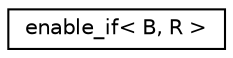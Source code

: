 digraph "Graphical Class Hierarchy"
{
 // LATEX_PDF_SIZE
  edge [fontname="Helvetica",fontsize="10",labelfontname="Helvetica",labelfontsize="10"];
  node [fontname="Helvetica",fontsize="10",shape=record];
  rankdir="LR";
  Node0 [label="enable_if\< B, R \>",height=0.2,width=0.4,color="black", fillcolor="white", style="filled",URL="$structmbed_1_1detail_1_1enable__if.html",tooltip=" "];
}
